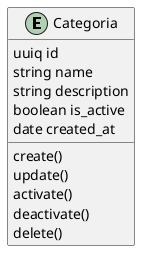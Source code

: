 @startuml

entity Categoria

Categoria : uuiq id
Categoria : string name
Categoria : string description
Categoria : boolean is_active
Categoria : date created_at

Categoria : create()
Categoria : update()
Categoria : activate()
Categoria : deactivate()
Categoria : delete()

@enduml
